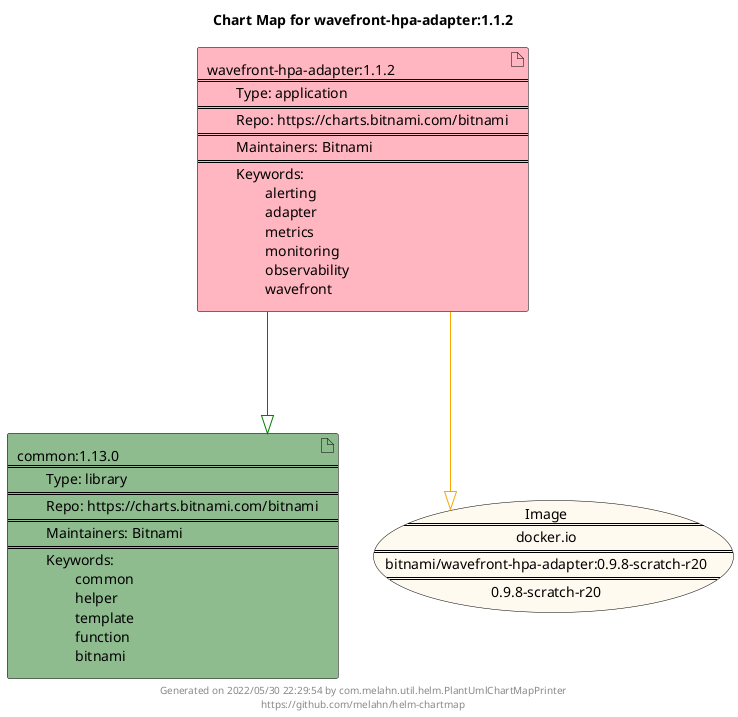 @startuml
skinparam linetype ortho
skinparam backgroundColor white
skinparam usecaseBorderColor black
skinparam usecaseArrowColor LightSlateGray
skinparam artifactBorderColor black
skinparam artifactArrowColor LightSlateGray

title Chart Map for wavefront-hpa-adapter:1.1.2

'There are 2 referenced Helm Charts
artifact "wavefront-hpa-adapter:1.1.2\n====\n\tType: application\n====\n\tRepo: https://charts.bitnami.com/bitnami\n====\n\tMaintainers: Bitnami\n====\n\tKeywords: \n\t\talerting\n\t\tadapter\n\t\tmetrics\n\t\tmonitoring\n\t\tobservability\n\t\twavefront" as wavefront_hpa_adapter_1_1_2 #LightPink
artifact "common:1.13.0\n====\n\tType: library\n====\n\tRepo: https://charts.bitnami.com/bitnami\n====\n\tMaintainers: Bitnami\n====\n\tKeywords: \n\t\tcommon\n\t\thelper\n\t\ttemplate\n\t\tfunction\n\t\tbitnami" as common_1_13_0 #DarkSeaGreen

'There is one referenced Docker Image
usecase "Image\n====\ndocker.io\n====\nbitnami/wavefront-hpa-adapter:0.9.8-scratch-r20\n====\n0.9.8-scratch-r20" as docker_io_bitnami_wavefront_hpa_adapter_0_9_8_scratch_r20 #FloralWhite

'Chart Dependencies
wavefront_hpa_adapter_1_1_2--[#green]-|>common_1_13_0
wavefront_hpa_adapter_1_1_2--[#orange]-|>docker_io_bitnami_wavefront_hpa_adapter_0_9_8_scratch_r20

center footer Generated on 2022/05/30 22:29:54 by com.melahn.util.helm.PlantUmlChartMapPrinter\nhttps://github.com/melahn/helm-chartmap
@enduml
